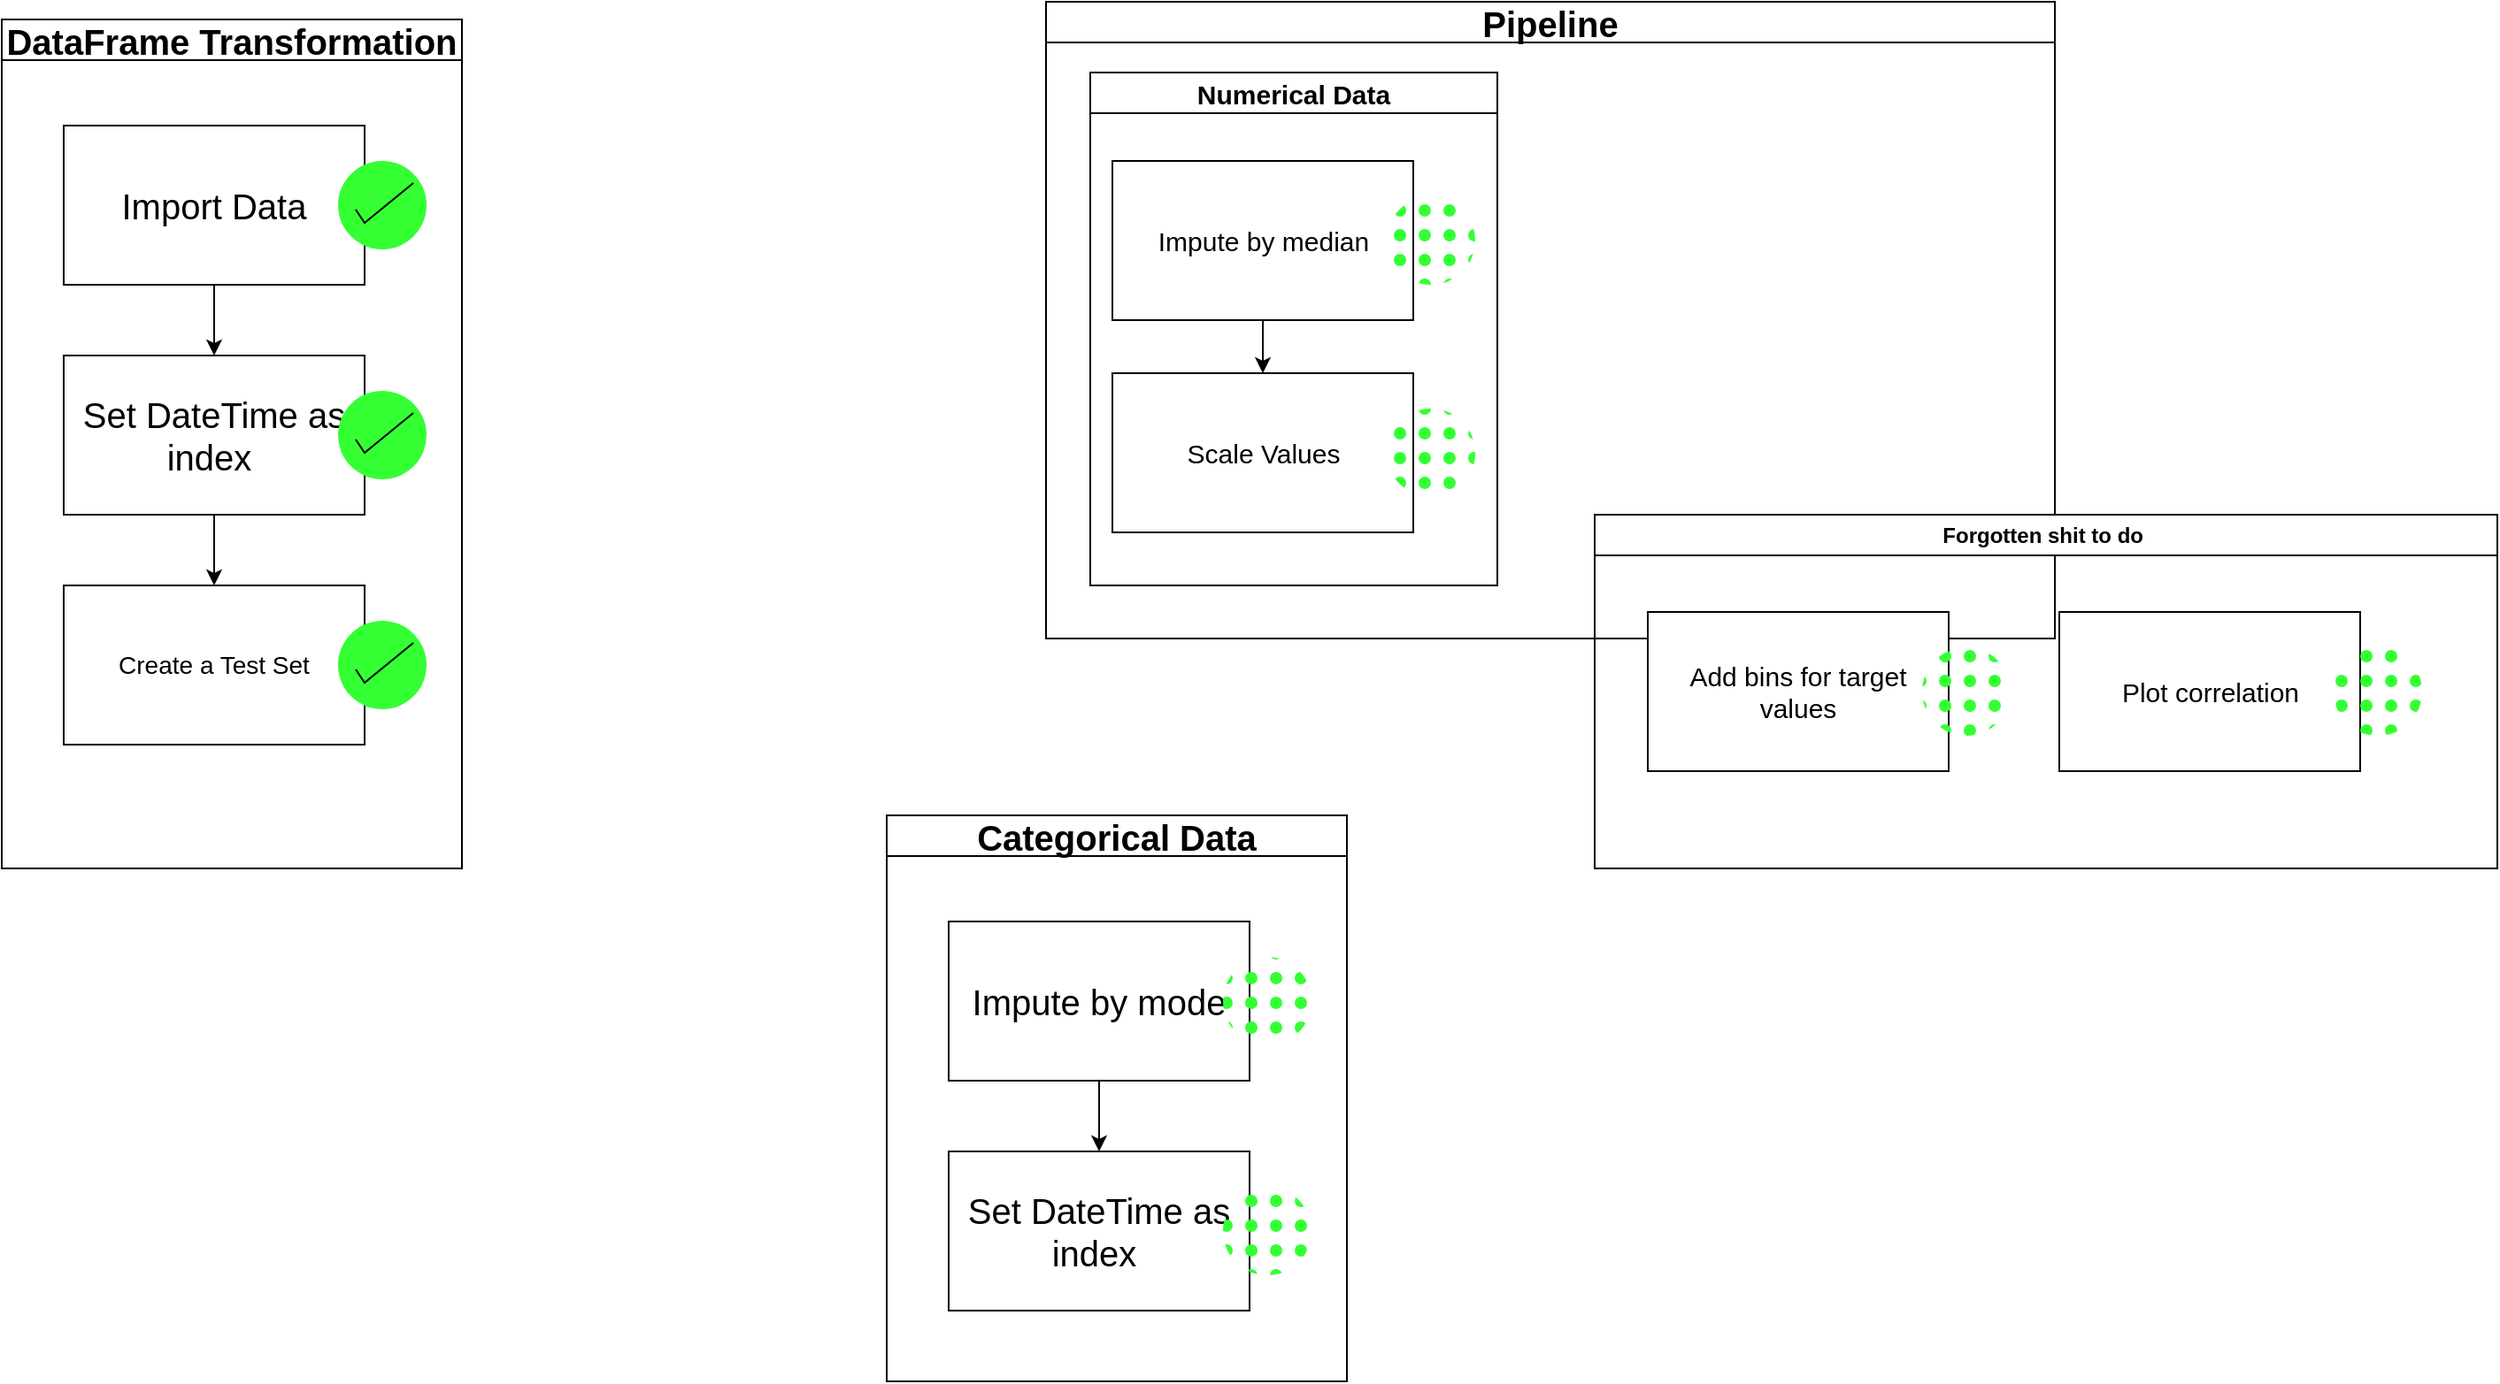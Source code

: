 <mxfile version="20.7.4" type="device" pages="4"><diagram id="3Ng4FDojs0mgA9uPc8FE" name="Page-3"><mxGraphModel dx="780" dy="496" grid="1" gridSize="10" guides="1" tooltips="1" connect="1" arrows="1" fold="1" page="1" pageScale="1" pageWidth="1400" pageHeight="850" math="0" shadow="0"><root><mxCell id="0"/><mxCell id="1" parent="0"/><mxCell id="aDZILiB8aFoKIs_RPgTf-13" value="&lt;font style=&quot;font-size: 20px;&quot;&gt;Pipeline&lt;/font&gt;" style="swimlane;whiteSpace=wrap;html=1;fillStyle=dots;" parent="1" vertex="1"><mxGeometry x="630" y="30" width="570" height="360" as="geometry"/></mxCell><mxCell id="aDZILiB8aFoKIs_RPgTf-14" value="Numerical Data" style="swimlane;whiteSpace=wrap;html=1;fillStyle=dots;strokeColor=default;fontSize=15;fillColor=none;" parent="aDZILiB8aFoKIs_RPgTf-13" vertex="1"><mxGeometry x="25" y="40" width="230" height="290" as="geometry"/></mxCell><mxCell id="aDZILiB8aFoKIs_RPgTf-15" value="" style="group" parent="aDZILiB8aFoKIs_RPgTf-14" vertex="1" connectable="0"><mxGeometry x="12.5" y="170" width="205" height="90" as="geometry"/></mxCell><mxCell id="aDZILiB8aFoKIs_RPgTf-16" value="&lt;font style=&quot;font-size: 15px;&quot;&gt;Scale Values&lt;/font&gt;" style="rounded=0;whiteSpace=wrap;html=1;" parent="aDZILiB8aFoKIs_RPgTf-15" vertex="1"><mxGeometry width="170" height="90" as="geometry"/></mxCell><mxCell id="aDZILiB8aFoKIs_RPgTf-17" value="" style="html=1;verticalLabelPosition=bottom;labelBackgroundColor=#ffffff;verticalAlign=top;shadow=0;dashed=0;strokeWidth=2;shape=mxgraph.ios7.misc.select;fillColor=#33FF33;strokeColor=none;sketch=0;fontSize=20;fillStyle=dots;perimeterSpacing=0;" parent="aDZILiB8aFoKIs_RPgTf-15" vertex="1"><mxGeometry x="155" y="20" width="50" height="50" as="geometry"/></mxCell><mxCell id="aDZILiB8aFoKIs_RPgTf-18" value="" style="group" parent="aDZILiB8aFoKIs_RPgTf-14" vertex="1" connectable="0"><mxGeometry x="12.5" y="50" width="205" height="90" as="geometry"/></mxCell><mxCell id="aDZILiB8aFoKIs_RPgTf-19" value="&lt;font style=&quot;font-size: 15px;&quot;&gt;Impute by median&lt;/font&gt;" style="rounded=0;whiteSpace=wrap;html=1;" parent="aDZILiB8aFoKIs_RPgTf-18" vertex="1"><mxGeometry width="170" height="90" as="geometry"/></mxCell><mxCell id="aDZILiB8aFoKIs_RPgTf-20" value="" style="html=1;verticalLabelPosition=bottom;labelBackgroundColor=#ffffff;verticalAlign=top;shadow=0;dashed=0;strokeWidth=2;shape=mxgraph.ios7.misc.select;fillColor=#33FF33;strokeColor=none;sketch=0;fontSize=20;fillStyle=dots;perimeterSpacing=0;" parent="aDZILiB8aFoKIs_RPgTf-18" vertex="1"><mxGeometry x="155" y="20" width="50" height="50" as="geometry"/></mxCell><mxCell id="aDZILiB8aFoKIs_RPgTf-21" value="" style="edgeStyle=orthogonalEdgeStyle;rounded=0;orthogonalLoop=1;jettySize=auto;html=1;fontSize=15;" parent="aDZILiB8aFoKIs_RPgTf-14" source="aDZILiB8aFoKIs_RPgTf-19" target="aDZILiB8aFoKIs_RPgTf-16" edge="1"><mxGeometry relative="1" as="geometry"/></mxCell><mxCell id="aDZILiB8aFoKIs_RPgTf-30" value="Forgotten shit to do&amp;nbsp;" style="swimlane;whiteSpace=wrap;html=1;startSize=23;" parent="1" vertex="1"><mxGeometry x="940" y="320" width="510" height="200" as="geometry"/></mxCell><mxCell id="aDZILiB8aFoKIs_RPgTf-31" value="" style="group" parent="aDZILiB8aFoKIs_RPgTf-30" vertex="1" connectable="0"><mxGeometry x="30" y="55" width="205" height="90" as="geometry"/></mxCell><mxCell id="aDZILiB8aFoKIs_RPgTf-32" value="&lt;font style=&quot;font-size: 15px;&quot;&gt;Add bins for target values&lt;/font&gt;" style="rounded=0;whiteSpace=wrap;html=1;" parent="aDZILiB8aFoKIs_RPgTf-31" vertex="1"><mxGeometry width="170" height="90" as="geometry"/></mxCell><mxCell id="aDZILiB8aFoKIs_RPgTf-33" value="" style="html=1;verticalLabelPosition=bottom;labelBackgroundColor=#ffffff;verticalAlign=top;shadow=0;dashed=0;strokeWidth=2;shape=mxgraph.ios7.misc.select;fillColor=#33FF33;strokeColor=none;sketch=0;fontSize=20;fillStyle=dots;perimeterSpacing=0;" parent="aDZILiB8aFoKIs_RPgTf-31" vertex="1"><mxGeometry x="155" y="20" width="50" height="50" as="geometry"/></mxCell><mxCell id="aDZILiB8aFoKIs_RPgTf-34" value="" style="group" parent="aDZILiB8aFoKIs_RPgTf-30" vertex="1" connectable="0"><mxGeometry x="262.5" y="55" width="205" height="90" as="geometry"/></mxCell><mxCell id="aDZILiB8aFoKIs_RPgTf-35" value="&lt;font style=&quot;font-size: 15px;&quot;&gt;Plot correlation&lt;/font&gt;" style="rounded=0;whiteSpace=wrap;html=1;" parent="aDZILiB8aFoKIs_RPgTf-34" vertex="1"><mxGeometry width="170" height="90" as="geometry"/></mxCell><mxCell id="aDZILiB8aFoKIs_RPgTf-36" value="" style="html=1;verticalLabelPosition=bottom;labelBackgroundColor=#ffffff;verticalAlign=top;shadow=0;dashed=0;strokeWidth=2;shape=mxgraph.ios7.misc.select;fillColor=#33FF33;strokeColor=none;sketch=0;fontSize=20;fillStyle=dots;perimeterSpacing=0;" parent="aDZILiB8aFoKIs_RPgTf-34" vertex="1"><mxGeometry x="155" y="20" width="50" height="50" as="geometry"/></mxCell><mxCell id="UY6HQZa77NiGVX212wPj-1" value="DataFrame Transformation" style="swimlane;whiteSpace=wrap;html=1;fontSize=20;" parent="1" vertex="1"><mxGeometry x="40" y="40" width="260" height="480" as="geometry"><mxRectangle x="40" y="110" width="150" height="40" as="alternateBounds"/></mxGeometry></mxCell><mxCell id="UY6HQZa77NiGVX212wPj-2" value="&lt;font style=&quot;font-size: 20px;&quot;&gt;Import Data&lt;/font&gt;" style="rounded=0;whiteSpace=wrap;html=1;" parent="UY6HQZa77NiGVX212wPj-1" vertex="1"><mxGeometry x="35" y="60" width="170" height="90" as="geometry"/></mxCell><mxCell id="UY6HQZa77NiGVX212wPj-5" value="" style="edgeStyle=orthogonalEdgeStyle;rounded=0;orthogonalLoop=1;jettySize=auto;html=1;fontSize=20;" parent="UY6HQZa77NiGVX212wPj-1" source="UY6HQZa77NiGVX212wPj-2" target="UY6HQZa77NiGVX212wPj-4" edge="1"><mxGeometry relative="1" as="geometry"/></mxCell><mxCell id="UY6HQZa77NiGVX212wPj-9" value="" style="html=1;verticalLabelPosition=bottom;labelBackgroundColor=#ffffff;verticalAlign=top;shadow=0;dashed=0;strokeWidth=2;shape=mxgraph.ios7.misc.select;fillColor=#33FF33;strokeColor=default;sketch=0;fontSize=20;fillStyle=auto;perimeterSpacing=0;" parent="UY6HQZa77NiGVX212wPj-1" vertex="1"><mxGeometry x="190" y="80" width="50" height="50" as="geometry"/></mxCell><mxCell id="UY6HQZa77NiGVX212wPj-20" value="" style="group" parent="UY6HQZa77NiGVX212wPj-1" vertex="1" connectable="0"><mxGeometry x="35" y="190" width="205" height="90" as="geometry"/></mxCell><mxCell id="UY6HQZa77NiGVX212wPj-4" value="&lt;font style=&quot;font-size: 20px;&quot;&gt;Set DateTime as index&amp;nbsp;&lt;/font&gt;" style="rounded=0;whiteSpace=wrap;html=1;" parent="UY6HQZa77NiGVX212wPj-20" vertex="1"><mxGeometry width="170" height="90" as="geometry"/></mxCell><mxCell id="UY6HQZa77NiGVX212wPj-10" value="" style="html=1;verticalLabelPosition=bottom;labelBackgroundColor=#ffffff;verticalAlign=top;shadow=0;dashed=0;strokeWidth=2;shape=mxgraph.ios7.misc.select;fillColor=#33FF33;strokeColor=#000000;sketch=0;fontSize=20;fillStyle=auto;" parent="UY6HQZa77NiGVX212wPj-20" vertex="1"><mxGeometry x="155" y="20" width="50" height="50" as="geometry"/></mxCell><mxCell id="UY6HQZa77NiGVX212wPj-21" value="" style="group" parent="UY6HQZa77NiGVX212wPj-1" vertex="1" connectable="0"><mxGeometry x="35" y="320" width="205" height="90" as="geometry"/></mxCell><mxCell id="UY6HQZa77NiGVX212wPj-22" value="&lt;font style=&quot;font-size: 14px;&quot;&gt;Create a Test Set&lt;/font&gt;" style="rounded=0;whiteSpace=wrap;html=1;" parent="UY6HQZa77NiGVX212wPj-21" vertex="1"><mxGeometry width="170" height="90" as="geometry"/></mxCell><mxCell id="UY6HQZa77NiGVX212wPj-23" value="" style="html=1;verticalLabelPosition=bottom;labelBackgroundColor=#ffffff;verticalAlign=top;shadow=0;dashed=0;strokeWidth=2;shape=mxgraph.ios7.misc.select;fillColor=#33FF33;strokeColor=#000000;sketch=0;fontSize=20;fillStyle=auto;" parent="UY6HQZa77NiGVX212wPj-21" vertex="1"><mxGeometry x="155" y="20" width="50" height="50" as="geometry"/></mxCell><mxCell id="UY6HQZa77NiGVX212wPj-24" value="" style="edgeStyle=orthogonalEdgeStyle;rounded=0;orthogonalLoop=1;jettySize=auto;html=1;" parent="UY6HQZa77NiGVX212wPj-1" source="UY6HQZa77NiGVX212wPj-4" target="UY6HQZa77NiGVX212wPj-22" edge="1"><mxGeometry relative="1" as="geometry"/></mxCell><mxCell id="UY6HQZa77NiGVX212wPj-14" value="Categorical Data" style="swimlane;whiteSpace=wrap;html=1;fontSize=20;" parent="1" vertex="1"><mxGeometry x="540" y="490" width="260" height="320" as="geometry"><mxRectangle x="40" y="110" width="150" height="40" as="alternateBounds"/></mxGeometry></mxCell><mxCell id="UY6HQZa77NiGVX212wPj-15" value="&lt;font style=&quot;font-size: 20px;&quot;&gt;Impute by mode&lt;/font&gt;" style="rounded=0;whiteSpace=wrap;html=1;" parent="UY6HQZa77NiGVX212wPj-14" vertex="1"><mxGeometry x="35" y="60" width="170" height="90" as="geometry"/></mxCell><mxCell id="UY6HQZa77NiGVX212wPj-16" value="&lt;font style=&quot;font-size: 20px;&quot;&gt;Set DateTime as index&amp;nbsp;&lt;/font&gt;" style="rounded=0;whiteSpace=wrap;html=1;" parent="UY6HQZa77NiGVX212wPj-14" vertex="1"><mxGeometry x="35" y="190" width="170" height="90" as="geometry"/></mxCell><mxCell id="UY6HQZa77NiGVX212wPj-17" value="" style="edgeStyle=orthogonalEdgeStyle;rounded=0;orthogonalLoop=1;jettySize=auto;html=1;fontSize=20;" parent="UY6HQZa77NiGVX212wPj-14" source="UY6HQZa77NiGVX212wPj-15" target="UY6HQZa77NiGVX212wPj-16" edge="1"><mxGeometry relative="1" as="geometry"/></mxCell><mxCell id="UY6HQZa77NiGVX212wPj-18" value="" style="html=1;verticalLabelPosition=bottom;labelBackgroundColor=#ffffff;verticalAlign=top;shadow=0;dashed=0;strokeWidth=2;shape=mxgraph.ios7.misc.select;fillColor=#33FF33;strokeColor=none;sketch=0;fontSize=20;fillStyle=dots;perimeterSpacing=0;" parent="UY6HQZa77NiGVX212wPj-14" vertex="1"><mxGeometry x="190" y="80" width="50" height="50" as="geometry"/></mxCell><mxCell id="UY6HQZa77NiGVX212wPj-19" value="" style="html=1;verticalLabelPosition=bottom;labelBackgroundColor=#ffffff;verticalAlign=top;shadow=0;dashed=0;strokeWidth=2;shape=mxgraph.ios7.misc.select;fillColor=#33FF33;strokeColor=none;sketch=0;fontSize=20;fillStyle=dots;" parent="UY6HQZa77NiGVX212wPj-14" vertex="1"><mxGeometry x="190" y="210" width="50" height="50" as="geometry"/></mxCell></root></mxGraphModel></diagram><diagram id="yFmd9myb0KiTDr4s8hHv" name="Page-2"><mxGraphModel dx="1418" dy="902" grid="1" gridSize="10" guides="1" tooltips="1" connect="1" arrows="1" fold="1" page="1" pageScale="1" pageWidth="1400" pageHeight="850" math="0" shadow="0"><root><mxCell id="0"/><mxCell id="1" parent="0"/><mxCell id="IEslF7PmRdly5aDwzKnY-15" style="edgeStyle=orthogonalEdgeStyle;rounded=0;orthogonalLoop=1;jettySize=auto;html=1;exitX=0.5;exitY=1;exitDx=0;exitDy=0;entryX=0.5;entryY=0;entryDx=0;entryDy=0;fontSize=20;" parent="1" source="IEslF7PmRdly5aDwzKnY-1" target="qvD4Svu2xgTGr8L9Nqvc-14" edge="1"><mxGeometry relative="1" as="geometry"/></mxCell><mxCell id="IEslF7PmRdly5aDwzKnY-1" value="DataFrame Transformation" style="swimlane;whiteSpace=wrap;html=1;fontSize=20;" parent="1" vertex="1"><mxGeometry x="40" y="40" width="260" height="570" as="geometry"><mxRectangle x="40" y="110" width="150" height="40" as="alternateBounds"/></mxGeometry></mxCell><mxCell id="IEslF7PmRdly5aDwzKnY-2" value="&lt;font style=&quot;font-size: 20px;&quot;&gt;Import Data&lt;/font&gt;" style="rounded=0;whiteSpace=wrap;html=1;" parent="IEslF7PmRdly5aDwzKnY-1" vertex="1"><mxGeometry x="35" y="60" width="170" height="90" as="geometry"/></mxCell><mxCell id="IEslF7PmRdly5aDwzKnY-3" value="" style="edgeStyle=orthogonalEdgeStyle;rounded=0;orthogonalLoop=1;jettySize=auto;html=1;fontSize=20;" parent="IEslF7PmRdly5aDwzKnY-1" source="IEslF7PmRdly5aDwzKnY-4" target="IEslF7PmRdly5aDwzKnY-7" edge="1"><mxGeometry relative="1" as="geometry"/></mxCell><mxCell id="IEslF7PmRdly5aDwzKnY-4" value="&lt;font style=&quot;font-size: 20px;&quot;&gt;Set DateTime as index&amp;nbsp;&lt;/font&gt;" style="rounded=0;whiteSpace=wrap;html=1;" parent="IEslF7PmRdly5aDwzKnY-1" vertex="1"><mxGeometry x="35" y="190" width="170" height="90" as="geometry"/></mxCell><mxCell id="IEslF7PmRdly5aDwzKnY-5" value="" style="edgeStyle=orthogonalEdgeStyle;rounded=0;orthogonalLoop=1;jettySize=auto;html=1;fontSize=20;" parent="IEslF7PmRdly5aDwzKnY-1" source="IEslF7PmRdly5aDwzKnY-2" target="IEslF7PmRdly5aDwzKnY-4" edge="1"><mxGeometry relative="1" as="geometry"/></mxCell><mxCell id="IEslF7PmRdly5aDwzKnY-6" value="" style="edgeStyle=orthogonalEdgeStyle;rounded=0;orthogonalLoop=1;jettySize=auto;html=1;fontSize=20;" parent="IEslF7PmRdly5aDwzKnY-1" source="IEslF7PmRdly5aDwzKnY-7" target="IEslF7PmRdly5aDwzKnY-8" edge="1"><mxGeometry relative="1" as="geometry"/></mxCell><mxCell id="IEslF7PmRdly5aDwzKnY-7" value="&lt;span style=&quot;font-size: 20px;&quot;&gt;Create features from DateTime elements&lt;/span&gt;" style="rounded=0;whiteSpace=wrap;html=1;" parent="IEslF7PmRdly5aDwzKnY-1" vertex="1"><mxGeometry x="35" y="320" width="170" height="90" as="geometry"/></mxCell><mxCell id="IEslF7PmRdly5aDwzKnY-8" value="&lt;span style=&quot;font-size: 20px;&quot;&gt;Clean Data&lt;/span&gt;" style="rounded=0;whiteSpace=wrap;html=1;" parent="IEslF7PmRdly5aDwzKnY-1" vertex="1"><mxGeometry x="35" y="450" width="170" height="90" as="geometry"/></mxCell><mxCell id="IEslF7PmRdly5aDwzKnY-9" value="" style="html=1;verticalLabelPosition=bottom;labelBackgroundColor=#ffffff;verticalAlign=top;shadow=0;dashed=0;strokeWidth=2;shape=mxgraph.ios7.misc.select;fillColor=#33FF33;strokeColor=default;sketch=0;fontSize=20;fillStyle=auto;perimeterSpacing=0;" parent="IEslF7PmRdly5aDwzKnY-1" vertex="1"><mxGeometry x="190" y="80" width="50" height="50" as="geometry"/></mxCell><mxCell id="IEslF7PmRdly5aDwzKnY-10" value="" style="html=1;verticalLabelPosition=bottom;labelBackgroundColor=#ffffff;verticalAlign=top;shadow=0;dashed=0;strokeWidth=2;shape=mxgraph.ios7.misc.select;fillColor=#33FF33;strokeColor=#000000;sketch=0;fontSize=20;fillStyle=auto;" parent="IEslF7PmRdly5aDwzKnY-1" vertex="1"><mxGeometry x="190" y="210" width="50" height="50" as="geometry"/></mxCell><mxCell id="IEslF7PmRdly5aDwzKnY-11" value="" style="html=1;verticalLabelPosition=bottom;labelBackgroundColor=#ffffff;verticalAlign=top;shadow=0;dashed=0;strokeWidth=2;shape=mxgraph.ios7.misc.select;fillColor=#33FF33;strokeColor=#000000;sketch=0;fontSize=20;fillStyle=auto;" parent="IEslF7PmRdly5aDwzKnY-1" vertex="1"><mxGeometry x="190" y="340" width="50" height="50" as="geometry"/></mxCell><mxCell id="IEslF7PmRdly5aDwzKnY-12" value="" style="html=1;verticalLabelPosition=bottom;labelBackgroundColor=#ffffff;verticalAlign=top;shadow=0;dashed=0;strokeWidth=2;shape=mxgraph.ios7.misc.select;fillColor=#33FF33;strokeColor=#000000;sketch=0;fontSize=20;fillStyle=auto;" parent="IEslF7PmRdly5aDwzKnY-1" vertex="1"><mxGeometry x="190" y="470" width="50" height="50" as="geometry"/></mxCell><mxCell id="qvD4Svu2xgTGr8L9Nqvc-14" value="&lt;font style=&quot;font-size: 20px;&quot;&gt;Pipeline&lt;/font&gt;" style="swimlane;whiteSpace=wrap;html=1;fillStyle=dots;" parent="1" vertex="1"><mxGeometry x="370" y="40" width="530" height="350" as="geometry"/></mxCell><mxCell id="qvD4Svu2xgTGr8L9Nqvc-50" value="Numerical Data" style="swimlane;whiteSpace=wrap;html=1;fillStyle=dots;strokeColor=default;fontSize=15;fillColor=none;" parent="qvD4Svu2xgTGr8L9Nqvc-14" vertex="1"><mxGeometry x="25" y="40" width="230" height="290" as="geometry"/></mxCell><mxCell id="qvD4Svu2xgTGr8L9Nqvc-36" value="" style="group" parent="qvD4Svu2xgTGr8L9Nqvc-50" vertex="1" connectable="0"><mxGeometry x="12.5" y="170" width="205" height="90" as="geometry"/></mxCell><mxCell id="qvD4Svu2xgTGr8L9Nqvc-37" value="&lt;font style=&quot;font-size: 15px;&quot;&gt;Scale Values&lt;/font&gt;" style="rounded=0;whiteSpace=wrap;html=1;" parent="qvD4Svu2xgTGr8L9Nqvc-36" vertex="1"><mxGeometry width="170" height="90" as="geometry"/></mxCell><mxCell id="qvD4Svu2xgTGr8L9Nqvc-38" value="" style="html=1;verticalLabelPosition=bottom;labelBackgroundColor=#ffffff;verticalAlign=top;shadow=0;dashed=0;strokeWidth=2;shape=mxgraph.ios7.misc.select;fillColor=#33FF33;strokeColor=none;sketch=0;fontSize=20;fillStyle=dots;perimeterSpacing=0;" parent="qvD4Svu2xgTGr8L9Nqvc-36" vertex="1"><mxGeometry x="155" y="20" width="50" height="50" as="geometry"/></mxCell><mxCell id="qvD4Svu2xgTGr8L9Nqvc-22" value="" style="group" parent="qvD4Svu2xgTGr8L9Nqvc-50" vertex="1" connectable="0"><mxGeometry x="12.5" y="50" width="205" height="90" as="geometry"/></mxCell><mxCell id="qvD4Svu2xgTGr8L9Nqvc-23" value="&lt;font style=&quot;font-size: 15px;&quot;&gt;Impute by median&lt;/font&gt;" style="rounded=0;whiteSpace=wrap;html=1;" parent="qvD4Svu2xgTGr8L9Nqvc-22" vertex="1"><mxGeometry width="170" height="90" as="geometry"/></mxCell><mxCell id="qvD4Svu2xgTGr8L9Nqvc-24" value="" style="html=1;verticalLabelPosition=bottom;labelBackgroundColor=#ffffff;verticalAlign=top;shadow=0;dashed=0;strokeWidth=2;shape=mxgraph.ios7.misc.select;fillColor=#33FF33;strokeColor=none;sketch=0;fontSize=20;fillStyle=dots;perimeterSpacing=0;" parent="qvD4Svu2xgTGr8L9Nqvc-22" vertex="1"><mxGeometry x="155" y="20" width="50" height="50" as="geometry"/></mxCell><mxCell id="qvD4Svu2xgTGr8L9Nqvc-39" value="" style="edgeStyle=orthogonalEdgeStyle;rounded=0;orthogonalLoop=1;jettySize=auto;html=1;fontSize=15;" parent="qvD4Svu2xgTGr8L9Nqvc-50" source="qvD4Svu2xgTGr8L9Nqvc-23" target="qvD4Svu2xgTGr8L9Nqvc-37" edge="1"><mxGeometry relative="1" as="geometry"/></mxCell><mxCell id="qvD4Svu2xgTGr8L9Nqvc-59" value="Categorical Data" style="swimlane;whiteSpace=wrap;html=1;fillStyle=dots;strokeColor=default;fontSize=15;fillColor=none;" parent="qvD4Svu2xgTGr8L9Nqvc-14" vertex="1"><mxGeometry x="275" y="40" width="230" height="290" as="geometry"/></mxCell><mxCell id="qvD4Svu2xgTGr8L9Nqvc-60" value="" style="group" parent="qvD4Svu2xgTGr8L9Nqvc-59" vertex="1" connectable="0"><mxGeometry x="12.5" y="170" width="205" height="90" as="geometry"/></mxCell><mxCell id="qvD4Svu2xgTGr8L9Nqvc-61" value="&lt;br&gt;&lt;span style=&quot;font-size: 15px;&quot;&gt;Encode values&lt;br&gt;&lt;/span&gt;" style="rounded=0;whiteSpace=wrap;html=1;" parent="qvD4Svu2xgTGr8L9Nqvc-60" vertex="1"><mxGeometry width="170" height="90" as="geometry"/></mxCell><mxCell id="qvD4Svu2xgTGr8L9Nqvc-62" value="" style="html=1;verticalLabelPosition=bottom;labelBackgroundColor=#ffffff;verticalAlign=top;shadow=0;dashed=0;strokeWidth=2;shape=mxgraph.ios7.misc.select;fillColor=#33FF33;strokeColor=none;sketch=0;fontSize=20;fillStyle=dots;perimeterSpacing=0;" parent="qvD4Svu2xgTGr8L9Nqvc-60" vertex="1"><mxGeometry x="155" y="20" width="50" height="50" as="geometry"/></mxCell><mxCell id="qvD4Svu2xgTGr8L9Nqvc-63" value="" style="group" parent="qvD4Svu2xgTGr8L9Nqvc-59" vertex="1" connectable="0"><mxGeometry x="12.5" y="50" width="205" height="90" as="geometry"/></mxCell><mxCell id="qvD4Svu2xgTGr8L9Nqvc-64" value="&lt;font style=&quot;font-size: 15px;&quot;&gt;Impute by mode&lt;/font&gt;" style="rounded=0;whiteSpace=wrap;html=1;" parent="qvD4Svu2xgTGr8L9Nqvc-63" vertex="1"><mxGeometry width="170" height="90" as="geometry"/></mxCell><mxCell id="qvD4Svu2xgTGr8L9Nqvc-65" value="" style="html=1;verticalLabelPosition=bottom;labelBackgroundColor=#ffffff;verticalAlign=top;shadow=0;dashed=0;strokeWidth=2;shape=mxgraph.ios7.misc.select;fillColor=#33FF33;strokeColor=none;sketch=0;fontSize=20;fillStyle=dots;perimeterSpacing=0;" parent="qvD4Svu2xgTGr8L9Nqvc-63" vertex="1"><mxGeometry x="155" y="20" width="50" height="50" as="geometry"/></mxCell><mxCell id="qvD4Svu2xgTGr8L9Nqvc-66" value="" style="edgeStyle=orthogonalEdgeStyle;rounded=0;orthogonalLoop=1;jettySize=auto;html=1;fontSize=15;" parent="qvD4Svu2xgTGr8L9Nqvc-59" source="qvD4Svu2xgTGr8L9Nqvc-64" target="qvD4Svu2xgTGr8L9Nqvc-61" edge="1"><mxGeometry relative="1" as="geometry"/></mxCell><mxCell id="aLuHa-lmYtsuOSALhImW-1" value="Forgotten shit to do&amp;nbsp;" style="swimlane;whiteSpace=wrap;html=1;startSize=23;" parent="1" vertex="1"><mxGeometry x="360" y="430" width="510" height="200" as="geometry"/></mxCell><mxCell id="aLuHa-lmYtsuOSALhImW-2" value="" style="group" parent="aLuHa-lmYtsuOSALhImW-1" vertex="1" connectable="0"><mxGeometry x="30" y="55" width="205" height="90" as="geometry"/></mxCell><mxCell id="aLuHa-lmYtsuOSALhImW-3" value="&lt;font style=&quot;font-size: 15px;&quot;&gt;Add bins for target values&lt;/font&gt;" style="rounded=0;whiteSpace=wrap;html=1;" parent="aLuHa-lmYtsuOSALhImW-2" vertex="1"><mxGeometry width="170" height="90" as="geometry"/></mxCell><mxCell id="aLuHa-lmYtsuOSALhImW-4" value="" style="html=1;verticalLabelPosition=bottom;labelBackgroundColor=#ffffff;verticalAlign=top;shadow=0;dashed=0;strokeWidth=2;shape=mxgraph.ios7.misc.select;fillColor=#33FF33;strokeColor=none;sketch=0;fontSize=20;fillStyle=dots;perimeterSpacing=0;" parent="aLuHa-lmYtsuOSALhImW-2" vertex="1"><mxGeometry x="155" y="20" width="50" height="50" as="geometry"/></mxCell><mxCell id="aLuHa-lmYtsuOSALhImW-5" value="" style="group" parent="aLuHa-lmYtsuOSALhImW-1" vertex="1" connectable="0"><mxGeometry x="262.5" y="55" width="205" height="90" as="geometry"/></mxCell><mxCell id="aLuHa-lmYtsuOSALhImW-6" value="&lt;font style=&quot;font-size: 15px;&quot;&gt;Plot correlation&lt;/font&gt;" style="rounded=0;whiteSpace=wrap;html=1;" parent="aLuHa-lmYtsuOSALhImW-5" vertex="1"><mxGeometry width="170" height="90" as="geometry"/></mxCell><mxCell id="aLuHa-lmYtsuOSALhImW-7" value="" style="html=1;verticalLabelPosition=bottom;labelBackgroundColor=#ffffff;verticalAlign=top;shadow=0;dashed=0;strokeWidth=2;shape=mxgraph.ios7.misc.select;fillColor=#33FF33;strokeColor=none;sketch=0;fontSize=20;fillStyle=dots;perimeterSpacing=0;" parent="aLuHa-lmYtsuOSALhImW-5" vertex="1"><mxGeometry x="155" y="20" width="50" height="50" as="geometry"/></mxCell><mxCell id="aLuHa-lmYtsuOSALhImW-11" value="" style="group" parent="1" vertex="1" connectable="0"><mxGeometry x="380" y="660" width="205" height="90" as="geometry"/></mxCell><mxCell id="aLuHa-lmYtsuOSALhImW-12" value="&lt;font style=&quot;font-size: 15px;&quot;&gt;Optional: Stratified Split&lt;/font&gt;" style="rounded=0;whiteSpace=wrap;html=1;" parent="aLuHa-lmYtsuOSALhImW-11" vertex="1"><mxGeometry width="170" height="90" as="geometry"/></mxCell><mxCell id="aLuHa-lmYtsuOSALhImW-13" value="" style="html=1;verticalLabelPosition=bottom;labelBackgroundColor=#ffffff;verticalAlign=top;shadow=0;dashed=0;strokeWidth=2;shape=mxgraph.ios7.misc.select;fillColor=#33FF33;strokeColor=none;sketch=0;fontSize=20;fillStyle=dots;perimeterSpacing=0;" parent="aLuHa-lmYtsuOSALhImW-11" vertex="1"><mxGeometry x="155" y="20" width="50" height="50" as="geometry"/></mxCell></root></mxGraphModel></diagram><diagram id="C2vvHl41Q2tvugXLAGyh" name="disregard"><mxGraphModel dx="780" dy="496" grid="1" gridSize="10" guides="1" tooltips="1" connect="1" arrows="0" fold="1" page="1" pageScale="1" pageWidth="1100" pageHeight="850" math="0" shadow="0"><root><mxCell id="0"/><mxCell id="1" parent="0"/><mxCell id="o-bPGJeqz_QGseccUwHu-3" value="Time Series Analysis" style="text;html=1;strokeColor=none;fillColor=none;align=center;verticalAlign=middle;whiteSpace=wrap;rounded=0;fontSize=20;" parent="1" vertex="1"><mxGeometry x="40" width="220" height="60" as="geometry"/></mxCell><mxCell id="o-bPGJeqz_QGseccUwHu-5" value="DataFrame Transformation" style="swimlane;whiteSpace=wrap;html=1;fontSize=20;" parent="1" vertex="1"><mxGeometry x="40" y="63" width="260" height="570" as="geometry"><mxRectangle x="40" y="110" width="150" height="40" as="alternateBounds"/></mxGeometry></mxCell><mxCell id="o-bPGJeqz_QGseccUwHu-1" value="&lt;font style=&quot;font-size: 20px;&quot;&gt;Import Data&lt;/font&gt;" style="rounded=0;whiteSpace=wrap;html=1;" parent="o-bPGJeqz_QGseccUwHu-5" vertex="1"><mxGeometry x="35" y="60" width="170" height="90" as="geometry"/></mxCell><mxCell id="o-bPGJeqz_QGseccUwHu-8" value="" style="edgeStyle=orthogonalEdgeStyle;rounded=0;orthogonalLoop=1;jettySize=auto;html=1;fontSize=20;" parent="o-bPGJeqz_QGseccUwHu-5" source="o-bPGJeqz_QGseccUwHu-2" target="o-bPGJeqz_QGseccUwHu-6" edge="1"><mxGeometry relative="1" as="geometry"/></mxCell><mxCell id="o-bPGJeqz_QGseccUwHu-2" value="&lt;font style=&quot;font-size: 20px;&quot;&gt;Set DateTime as index&amp;nbsp;&lt;/font&gt;" style="rounded=0;whiteSpace=wrap;html=1;" parent="o-bPGJeqz_QGseccUwHu-5" vertex="1"><mxGeometry x="35" y="190" width="170" height="90" as="geometry"/></mxCell><mxCell id="o-bPGJeqz_QGseccUwHu-4" value="" style="edgeStyle=orthogonalEdgeStyle;rounded=0;orthogonalLoop=1;jettySize=auto;html=1;fontSize=20;" parent="o-bPGJeqz_QGseccUwHu-5" source="o-bPGJeqz_QGseccUwHu-1" target="o-bPGJeqz_QGseccUwHu-2" edge="1"><mxGeometry relative="1" as="geometry"/></mxCell><mxCell id="o-bPGJeqz_QGseccUwHu-10" value="" style="edgeStyle=orthogonalEdgeStyle;rounded=0;orthogonalLoop=1;jettySize=auto;html=1;fontSize=20;" parent="o-bPGJeqz_QGseccUwHu-5" source="o-bPGJeqz_QGseccUwHu-6" target="o-bPGJeqz_QGseccUwHu-9" edge="1"><mxGeometry relative="1" as="geometry"/></mxCell><mxCell id="o-bPGJeqz_QGseccUwHu-6" value="&lt;span style=&quot;font-size: 20px;&quot;&gt;Create features from DateTime elements&lt;/span&gt;" style="rounded=0;whiteSpace=wrap;html=1;" parent="o-bPGJeqz_QGseccUwHu-5" vertex="1"><mxGeometry x="35" y="320" width="170" height="90" as="geometry"/></mxCell><mxCell id="o-bPGJeqz_QGseccUwHu-9" value="&lt;span style=&quot;font-size: 20px;&quot;&gt;Clean Data&lt;/span&gt;" style="rounded=0;whiteSpace=wrap;html=1;" parent="o-bPGJeqz_QGseccUwHu-5" vertex="1"><mxGeometry x="35" y="450" width="170" height="90" as="geometry"/></mxCell><mxCell id="o-bPGJeqz_QGseccUwHu-20" value="" style="html=1;verticalLabelPosition=bottom;labelBackgroundColor=#ffffff;verticalAlign=top;shadow=0;dashed=0;strokeWidth=2;shape=mxgraph.ios7.misc.select;fillColor=#33FF33;strokeColor=default;sketch=0;fontSize=20;fillStyle=auto;perimeterSpacing=0;" parent="o-bPGJeqz_QGseccUwHu-5" vertex="1"><mxGeometry x="190" y="80" width="50" height="50" as="geometry"/></mxCell><mxCell id="o-bPGJeqz_QGseccUwHu-21" value="" style="html=1;verticalLabelPosition=bottom;labelBackgroundColor=#ffffff;verticalAlign=top;shadow=0;dashed=0;strokeWidth=2;shape=mxgraph.ios7.misc.select;fillColor=#33FF33;strokeColor=#000000;sketch=0;fontSize=20;fillStyle=auto;" parent="o-bPGJeqz_QGseccUwHu-5" vertex="1"><mxGeometry x="190" y="210" width="50" height="50" as="geometry"/></mxCell><mxCell id="o-bPGJeqz_QGseccUwHu-22" value="" style="html=1;verticalLabelPosition=bottom;labelBackgroundColor=#ffffff;verticalAlign=top;shadow=0;dashed=0;strokeWidth=2;shape=mxgraph.ios7.misc.select;fillColor=#33FF33;strokeColor=#000000;sketch=0;fontSize=20;fillStyle=auto;" parent="o-bPGJeqz_QGseccUwHu-5" vertex="1"><mxGeometry x="190" y="340" width="50" height="50" as="geometry"/></mxCell><mxCell id="o-bPGJeqz_QGseccUwHu-23" value="" style="html=1;verticalLabelPosition=bottom;labelBackgroundColor=#ffffff;verticalAlign=top;shadow=0;dashed=0;strokeWidth=2;shape=mxgraph.ios7.misc.select;fillColor=#33FF33;strokeColor=#000000;sketch=0;fontSize=20;fillStyle=auto;" parent="o-bPGJeqz_QGseccUwHu-5" vertex="1"><mxGeometry x="190" y="470" width="50" height="50" as="geometry"/></mxCell><mxCell id="o-bPGJeqz_QGseccUwHu-60" value="Visualization (Line Graph)&lt;br&gt;&lt;font style=&quot;font-size: 11px;&quot;&gt;(assumed with DateTIme index)&lt;/font&gt;" style="swimlane;whiteSpace=wrap;html=1;fillStyle=dots;fontSize=15;startSize=40;" parent="1" vertex="1"><mxGeometry x="40" y="650" width="1040" height="180" as="geometry"/></mxCell><mxCell id="o-bPGJeqz_QGseccUwHu-61" value="&lt;span style=&quot;font-size: 20px;&quot;&gt;Plot the target from start to finish&lt;/span&gt;" style="rounded=0;whiteSpace=wrap;html=1;" parent="o-bPGJeqz_QGseccUwHu-60" vertex="1"><mxGeometry x="20" y="52" width="170" height="90" as="geometry"/></mxCell><mxCell id="o-bPGJeqz_QGseccUwHu-63" value="&lt;span style=&quot;font-size: 20px;&quot;&gt;Plot a one-week data&lt;/span&gt;" style="rounded=0;whiteSpace=wrap;html=1;" parent="o-bPGJeqz_QGseccUwHu-60" vertex="1"><mxGeometry x="220" y="52" width="170" height="90" as="geometry"/></mxCell><mxCell id="o-bPGJeqz_QGseccUwHu-64" value="" style="html=1;verticalLabelPosition=bottom;labelBackgroundColor=#ffffff;verticalAlign=top;shadow=0;dashed=0;strokeWidth=2;shape=mxgraph.ios7.misc.select;fillColor=#33FF33;strokeColor=#000000;sketch=0;fontSize=20;fillStyle=auto;" parent="o-bPGJeqz_QGseccUwHu-60" vertex="1"><mxGeometry x="280" y="122" width="50" height="50" as="geometry"/></mxCell><mxCell id="o-bPGJeqz_QGseccUwHu-65" value="&lt;span style=&quot;font-size: 20px;&quot;&gt;Plot a one-month data&lt;/span&gt;" style="rounded=0;whiteSpace=wrap;html=1;" parent="o-bPGJeqz_QGseccUwHu-60" vertex="1"><mxGeometry x="410" y="52" width="170" height="90" as="geometry"/></mxCell><mxCell id="o-bPGJeqz_QGseccUwHu-66" value="" style="html=1;verticalLabelPosition=bottom;labelBackgroundColor=#ffffff;verticalAlign=top;shadow=0;dashed=0;strokeWidth=2;shape=mxgraph.ios7.misc.select;fillColor=#33FF33;strokeColor=#000000;sketch=0;fontSize=20;fillStyle=auto;" parent="o-bPGJeqz_QGseccUwHu-60" vertex="1"><mxGeometry x="470" y="122" width="50" height="50" as="geometry"/></mxCell><mxCell id="o-bPGJeqz_QGseccUwHu-67" value="&lt;span style=&quot;font-size: 20px;&quot;&gt;Plot a one-year data&lt;/span&gt;" style="rounded=0;whiteSpace=wrap;html=1;" parent="o-bPGJeqz_QGseccUwHu-60" vertex="1"><mxGeometry x="610" y="52" width="170" height="90" as="geometry"/></mxCell><mxCell id="o-bPGJeqz_QGseccUwHu-68" value="" style="html=1;verticalLabelPosition=bottom;labelBackgroundColor=#ffffff;verticalAlign=top;shadow=0;dashed=0;strokeWidth=2;shape=mxgraph.ios7.misc.select;fillColor=#33FF33;strokeColor=#000000;sketch=0;fontSize=20;fillStyle=auto;" parent="o-bPGJeqz_QGseccUwHu-60" vertex="1"><mxGeometry x="670" y="122" width="50" height="50" as="geometry"/></mxCell><mxCell id="o-bPGJeqz_QGseccUwHu-62" value="" style="html=1;verticalLabelPosition=bottom;labelBackgroundColor=#ffffff;verticalAlign=top;shadow=0;dashed=0;strokeWidth=2;shape=mxgraph.ios7.misc.select;fillColor=#33FF33;strokeColor=#000000;sketch=0;fontSize=20;fillStyle=auto;direction=south;rotation=-90;" parent="o-bPGJeqz_QGseccUwHu-60" vertex="1"><mxGeometry x="80" y="122" width="50" height="50" as="geometry"/></mxCell><mxCell id="jPI63BEol0twGa946AWa-14" value="&lt;span style=&quot;font-size: 20px;&quot;&gt;Plot histogram&lt;/span&gt;" style="rounded=0;whiteSpace=wrap;html=1;" parent="o-bPGJeqz_QGseccUwHu-60" vertex="1"><mxGeometry x="810" y="52" width="170" height="90" as="geometry"/></mxCell><mxCell id="jPI63BEol0twGa946AWa-15" value="" style="html=1;verticalLabelPosition=bottom;labelBackgroundColor=#ffffff;verticalAlign=top;shadow=0;dashed=0;strokeWidth=2;shape=mxgraph.ios7.misc.select;fillColor=#33FF33;strokeColor=#000000;sketch=0;fontSize=20;fillStyle=dots;" parent="o-bPGJeqz_QGseccUwHu-60" vertex="1"><mxGeometry x="870" y="122" width="50" height="50" as="geometry"/></mxCell><mxCell id="jPI63BEol0twGa946AWa-16" value="Numeric Pipeline" style="swimlane;whiteSpace=wrap;html=1;fontSize=20;" parent="1" vertex="1"><mxGeometry x="330" y="60" width="260" height="450" as="geometry"><mxRectangle x="40" y="110" width="150" height="40" as="alternateBounds"/></mxGeometry></mxCell><mxCell id="jPI63BEol0twGa946AWa-17" value="&lt;font style=&quot;font-size: 20px;&quot;&gt;Impute by median&amp;nbsp;&lt;/font&gt;" style="rounded=0;whiteSpace=wrap;html=1;" parent="jPI63BEol0twGa946AWa-16" vertex="1"><mxGeometry x="35" y="60" width="170" height="90" as="geometry"/></mxCell><mxCell id="jPI63BEol0twGa946AWa-18" value="" style="edgeStyle=orthogonalEdgeStyle;rounded=0;orthogonalLoop=1;jettySize=auto;html=1;fontSize=20;" parent="jPI63BEol0twGa946AWa-16" source="jPI63BEol0twGa946AWa-19" target="jPI63BEol0twGa946AWa-22" edge="1"><mxGeometry relative="1" as="geometry"/></mxCell><mxCell id="jPI63BEol0twGa946AWa-19" value="&lt;span style=&quot;font-size: 20px;&quot;&gt;Log Transformation&lt;/span&gt;" style="rounded=0;whiteSpace=wrap;html=1;" parent="jPI63BEol0twGa946AWa-16" vertex="1"><mxGeometry x="35" y="190" width="170" height="90" as="geometry"/></mxCell><mxCell id="jPI63BEol0twGa946AWa-20" value="" style="edgeStyle=orthogonalEdgeStyle;rounded=0;orthogonalLoop=1;jettySize=auto;html=1;fontSize=20;" parent="jPI63BEol0twGa946AWa-16" source="jPI63BEol0twGa946AWa-17" target="jPI63BEol0twGa946AWa-19" edge="1"><mxGeometry relative="1" as="geometry"/></mxCell><mxCell id="jPI63BEol0twGa946AWa-22" value="&lt;span style=&quot;font-size: 20px;&quot;&gt;Scale Values&lt;/span&gt;" style="rounded=0;whiteSpace=wrap;html=1;" parent="jPI63BEol0twGa946AWa-16" vertex="1"><mxGeometry x="35" y="320" width="170" height="90" as="geometry"/></mxCell><mxCell id="jPI63BEol0twGa946AWa-24" value="" style="html=1;verticalLabelPosition=bottom;labelBackgroundColor=#ffffff;verticalAlign=top;shadow=0;dashed=0;strokeWidth=2;shape=mxgraph.ios7.misc.select;fillColor=#33FF33;strokeColor=none;sketch=0;fontSize=20;fillStyle=dots;perimeterSpacing=0;" parent="jPI63BEol0twGa946AWa-16" vertex="1"><mxGeometry x="190" y="80" width="50" height="50" as="geometry"/></mxCell><mxCell id="jPI63BEol0twGa946AWa-25" value="" style="html=1;verticalLabelPosition=bottom;labelBackgroundColor=#ffffff;verticalAlign=top;shadow=0;dashed=0;strokeWidth=2;shape=mxgraph.ios7.misc.select;fillColor=#33FF33;strokeColor=none;sketch=0;fontSize=20;fillStyle=dots;" parent="jPI63BEol0twGa946AWa-16" vertex="1"><mxGeometry x="190" y="210" width="50" height="50" as="geometry"/></mxCell><mxCell id="jPI63BEol0twGa946AWa-26" value="" style="html=1;verticalLabelPosition=bottom;labelBackgroundColor=#ffffff;verticalAlign=top;shadow=0;dashed=0;strokeWidth=2;shape=mxgraph.ios7.misc.select;fillColor=#33FF33;strokeColor=none;sketch=0;fontSize=20;fillStyle=dots;" parent="jPI63BEol0twGa946AWa-16" vertex="1"><mxGeometry x="190" y="340" width="50" height="50" as="geometry"/></mxCell><mxCell id="jPI63BEol0twGa946AWa-38" value="Categorical Pipeline" style="swimlane;whiteSpace=wrap;html=1;fontSize=20;" parent="1" vertex="1"><mxGeometry x="630" y="60" width="260" height="310" as="geometry"><mxRectangle x="40" y="110" width="150" height="40" as="alternateBounds"/></mxGeometry></mxCell><mxCell id="jPI63BEol0twGa946AWa-39" value="&lt;font style=&quot;font-size: 20px;&quot;&gt;Impute by mode&amp;nbsp;&lt;/font&gt;" style="rounded=0;whiteSpace=wrap;html=1;" parent="jPI63BEol0twGa946AWa-38" vertex="1"><mxGeometry x="35" y="60" width="170" height="90" as="geometry"/></mxCell><mxCell id="jPI63BEol0twGa946AWa-41" value="&lt;span style=&quot;font-size: 20px;&quot;&gt;Categorical Encoding&lt;/span&gt;" style="rounded=0;whiteSpace=wrap;html=1;" parent="jPI63BEol0twGa946AWa-38" vertex="1"><mxGeometry x="35" y="190" width="170" height="90" as="geometry"/></mxCell><mxCell id="jPI63BEol0twGa946AWa-42" value="" style="edgeStyle=orthogonalEdgeStyle;rounded=0;orthogonalLoop=1;jettySize=auto;html=1;fontSize=20;" parent="jPI63BEol0twGa946AWa-38" source="jPI63BEol0twGa946AWa-39" target="jPI63BEol0twGa946AWa-41" edge="1"><mxGeometry relative="1" as="geometry"/></mxCell><mxCell id="jPI63BEol0twGa946AWa-44" value="" style="html=1;verticalLabelPosition=bottom;labelBackgroundColor=#ffffff;verticalAlign=top;shadow=0;dashed=0;strokeWidth=2;shape=mxgraph.ios7.misc.select;fillColor=#33FF33;strokeColor=none;sketch=0;fontSize=20;fillStyle=dots;perimeterSpacing=0;" parent="jPI63BEol0twGa946AWa-38" vertex="1"><mxGeometry x="190" y="80" width="50" height="50" as="geometry"/></mxCell><mxCell id="jPI63BEol0twGa946AWa-45" value="" style="html=1;verticalLabelPosition=bottom;labelBackgroundColor=#ffffff;verticalAlign=top;shadow=0;dashed=0;strokeWidth=2;shape=mxgraph.ios7.misc.select;fillColor=#33FF33;strokeColor=none;sketch=0;fontSize=20;fillStyle=dots;" parent="jPI63BEol0twGa946AWa-38" vertex="1"><mxGeometry x="190" y="210" width="50" height="50" as="geometry"/></mxCell></root></mxGraphModel></diagram><diagram id="2DmFC7DYZ5MY3JL3zJ5U" name="cat_column"><mxGraphModel dx="1040" dy="661" grid="1" gridSize="10" guides="1" tooltips="1" connect="1" arrows="1" fold="1" page="1" pageScale="1" pageWidth="1400" pageHeight="850" math="0" shadow="0"><root><mxCell id="0"/><mxCell id="1" parent="0"/><mxCell id="Hp0v3wVJn4hZDHwcN3Op-3" value="WeekStatus/Day_of_week" style="swimlane;whiteSpace=wrap;html=1;fillStyle=dots;fontSize=14;" parent="1" vertex="1"><mxGeometry x="160" y="260" width="300" height="300" as="geometry"/></mxCell><mxCell id="Hp0v3wVJn4hZDHwcN3Op-8" value="" style="group" parent="Hp0v3wVJn4hZDHwcN3Op-3" vertex="1" connectable="0"><mxGeometry x="35" y="40" width="230" height="100" as="geometry"/></mxCell><mxCell id="Hp0v3wVJn4hZDHwcN3Op-9" value="Impute by Mode" style="rounded=0;whiteSpace=wrap;html=1;fillStyle=dots;fontSize=14;" parent="Hp0v3wVJn4hZDHwcN3Op-8" vertex="1"><mxGeometry width="200" height="100" as="geometry"/></mxCell><mxCell id="Hp0v3wVJn4hZDHwcN3Op-10" value="" style="html=1;verticalLabelPosition=bottom;labelBackgroundColor=#ffffff;verticalAlign=top;shadow=0;dashed=0;strokeWidth=2;shape=mxgraph.ios7.misc.select;fillColor=#33FF33;strokeColor=default;sketch=0;fontSize=20;fillStyle=auto;perimeterSpacing=0;" parent="Hp0v3wVJn4hZDHwcN3Op-8" vertex="1"><mxGeometry x="180" y="25" width="50" height="50" as="geometry"/></mxCell><mxCell id="Hp0v3wVJn4hZDHwcN3Op-11" value="" style="group" parent="Hp0v3wVJn4hZDHwcN3Op-3" vertex="1" connectable="0"><mxGeometry x="35" y="180" width="230" height="100" as="geometry"/></mxCell><mxCell id="Hp0v3wVJn4hZDHwcN3Op-12" value="OneHotEncoding" style="rounded=0;whiteSpace=wrap;html=1;fillStyle=dots;fontSize=14;" parent="Hp0v3wVJn4hZDHwcN3Op-11" vertex="1"><mxGeometry width="200" height="100" as="geometry"/></mxCell><mxCell id="Hp0v3wVJn4hZDHwcN3Op-13" value="" style="html=1;verticalLabelPosition=bottom;labelBackgroundColor=#ffffff;verticalAlign=top;shadow=0;dashed=0;strokeWidth=2;shape=mxgraph.ios7.misc.select;fillColor=#33FF33;strokeColor=default;sketch=0;fontSize=20;fillStyle=auto;perimeterSpacing=0;" parent="Hp0v3wVJn4hZDHwcN3Op-11" vertex="1"><mxGeometry x="180" y="25" width="50" height="50" as="geometry"/></mxCell><mxCell id="Hp0v3wVJn4hZDHwcN3Op-14" value="" style="edgeStyle=orthogonalEdgeStyle;rounded=0;orthogonalLoop=1;jettySize=auto;html=1;fontSize=14;" parent="Hp0v3wVJn4hZDHwcN3Op-3" source="Hp0v3wVJn4hZDHwcN3Op-9" target="Hp0v3wVJn4hZDHwcN3Op-12" edge="1"><mxGeometry relative="1" as="geometry"/></mxCell><mxCell id="Hp0v3wVJn4hZDHwcN3Op-15" value="Load_Type" style="swimlane;whiteSpace=wrap;html=1;fillStyle=dots;fontSize=14;" parent="1" vertex="1"><mxGeometry x="520" y="70" width="300" height="300" as="geometry"/></mxCell><mxCell id="Hp0v3wVJn4hZDHwcN3Op-16" value="" style="group" parent="Hp0v3wVJn4hZDHwcN3Op-15" vertex="1" connectable="0"><mxGeometry x="35" y="40" width="230" height="100" as="geometry"/></mxCell><mxCell id="Hp0v3wVJn4hZDHwcN3Op-17" value="Impute by Mode" style="rounded=0;whiteSpace=wrap;html=1;fillStyle=dots;fontSize=14;" parent="Hp0v3wVJn4hZDHwcN3Op-16" vertex="1"><mxGeometry width="200" height="100" as="geometry"/></mxCell><mxCell id="Hp0v3wVJn4hZDHwcN3Op-18" value="" style="html=1;verticalLabelPosition=bottom;labelBackgroundColor=#ffffff;verticalAlign=top;shadow=0;dashed=0;strokeWidth=2;shape=mxgraph.ios7.misc.select;fillColor=#33FF33;strokeColor=none;sketch=0;fontSize=20;fillStyle=dots;perimeterSpacing=0;" parent="Hp0v3wVJn4hZDHwcN3Op-16" vertex="1"><mxGeometry x="180" y="25" width="50" height="50" as="geometry"/></mxCell><mxCell id="Hp0v3wVJn4hZDHwcN3Op-19" value="" style="group" parent="1" vertex="1" connectable="0"><mxGeometry x="195" y="80" width="230" height="100" as="geometry"/></mxCell><mxCell id="Hp0v3wVJn4hZDHwcN3Op-20" value="OrdinalEncoding &lt;br&gt;['Load_Type']" style="rounded=0;whiteSpace=wrap;html=1;fillStyle=dots;fontSize=14;" parent="Hp0v3wVJn4hZDHwcN3Op-19" vertex="1"><mxGeometry width="200" height="100" as="geometry"/></mxCell><mxCell id="Hp0v3wVJn4hZDHwcN3Op-21" value="" style="html=1;verticalLabelPosition=bottom;labelBackgroundColor=#ffffff;verticalAlign=top;shadow=0;dashed=0;strokeWidth=2;shape=mxgraph.ios7.misc.select;fillColor=#33FF33;strokeColor=none;sketch=0;fontSize=20;fillStyle=dots;perimeterSpacing=0;" parent="Hp0v3wVJn4hZDHwcN3Op-19" vertex="1"><mxGeometry x="180" y="25" width="50" height="50" as="geometry"/></mxCell></root></mxGraphModel></diagram></mxfile>